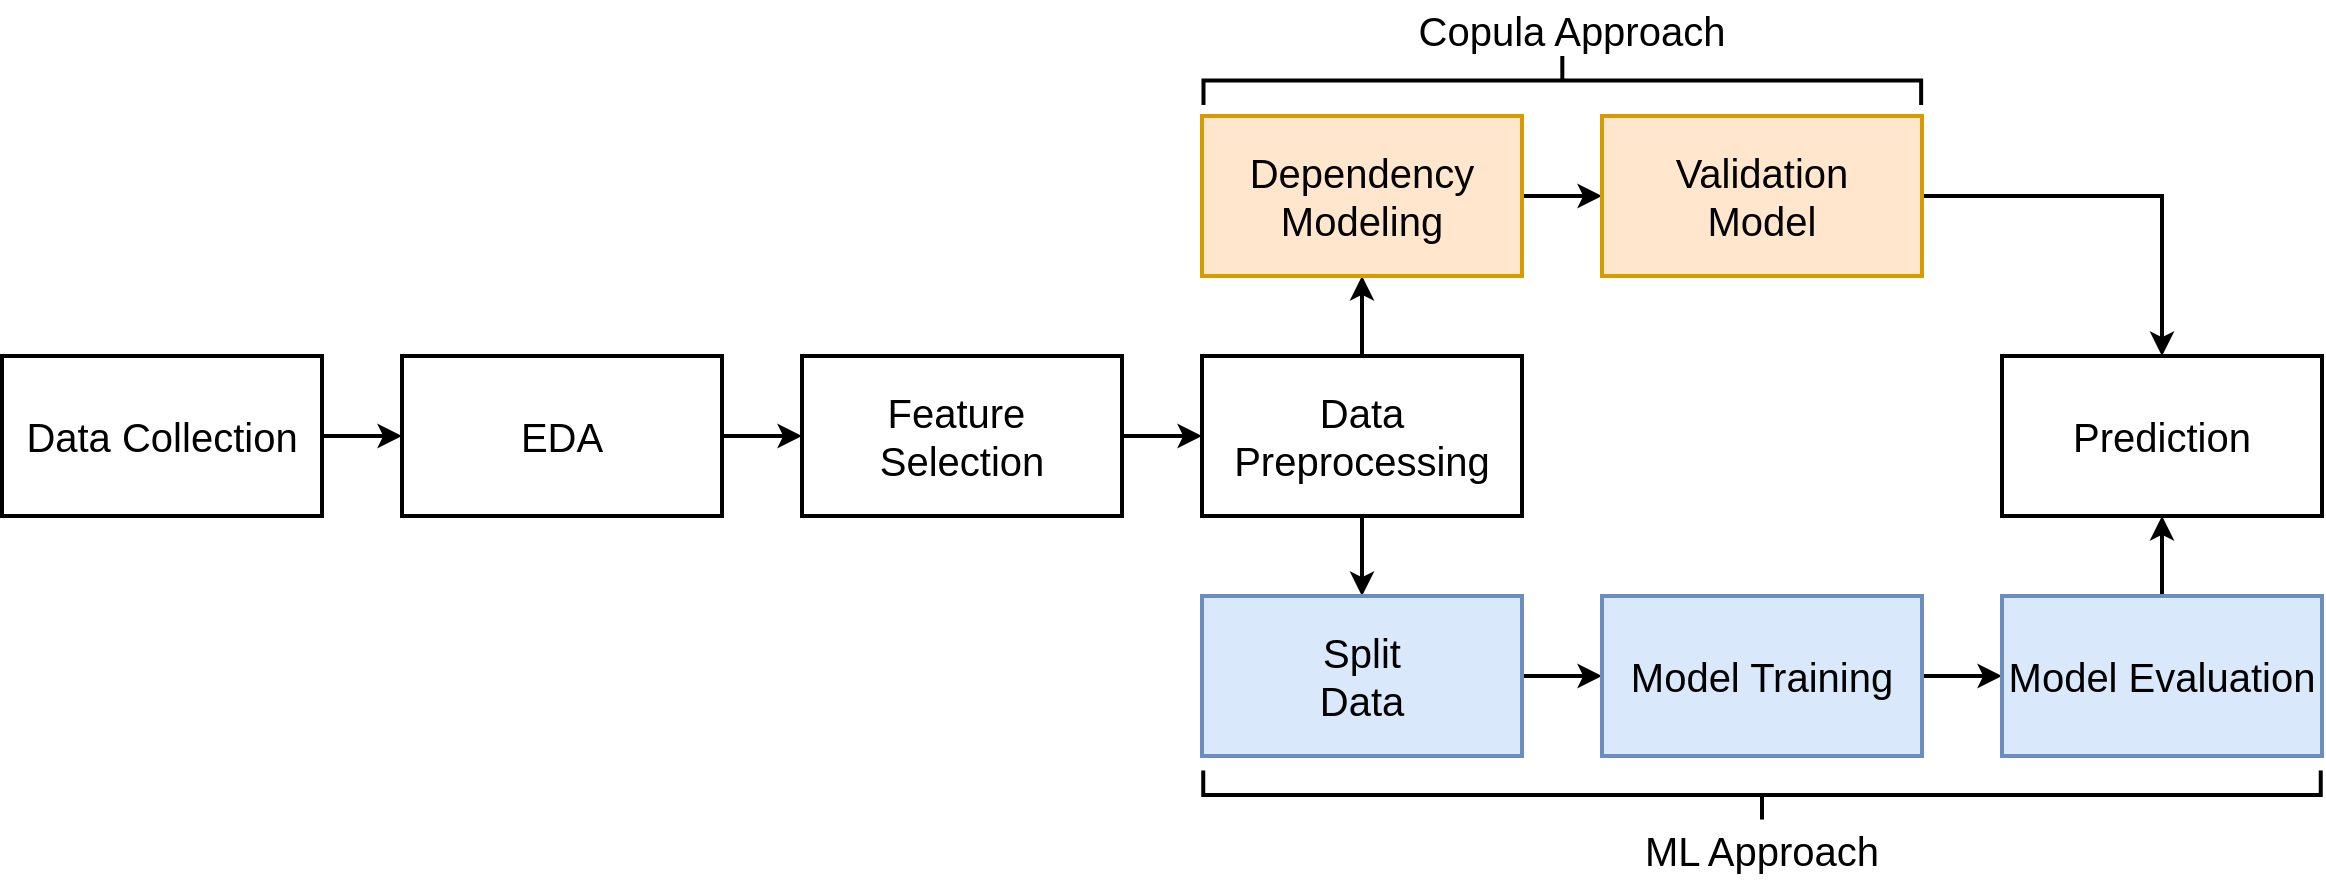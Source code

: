 <mxfile version="24.7.17">
  <diagram id="C5RBs43oDa-KdzZeNtuy" name="Page-1">
    <mxGraphModel dx="2658" dy="807" grid="1" gridSize="10" guides="1" tooltips="1" connect="1" arrows="1" fold="1" page="1" pageScale="1" pageWidth="1169" pageHeight="827" math="0" shadow="0">
      <root>
        <mxCell id="WIyWlLk6GJQsqaUBKTNV-0" />
        <mxCell id="WIyWlLk6GJQsqaUBKTNV-1" parent="WIyWlLk6GJQsqaUBKTNV-0" />
        <mxCell id="Xng1pRIdibVuhaVN_rS9-64" style="edgeStyle=orthogonalEdgeStyle;rounded=0;orthogonalLoop=1;jettySize=auto;html=1;exitX=1;exitY=0.5;exitDx=0;exitDy=0;entryX=0;entryY=0.5;entryDx=0;entryDy=0;fontSize=20;strokeWidth=2;" parent="WIyWlLk6GJQsqaUBKTNV-1" source="Xng1pRIdibVuhaVN_rS9-54" target="Xng1pRIdibVuhaVN_rS9-55" edge="1">
          <mxGeometry relative="1" as="geometry" />
        </mxCell>
        <mxCell id="Xng1pRIdibVuhaVN_rS9-54" value="&lt;span style=&quot;font-size: 20px;&quot;&gt;Data Collection&lt;/span&gt;" style="rounded=0;whiteSpace=wrap;html=1;fontSize=20;strokeWidth=2;" parent="WIyWlLk6GJQsqaUBKTNV-1" vertex="1">
          <mxGeometry y="278" width="160" height="80" as="geometry" />
        </mxCell>
        <mxCell id="Xng1pRIdibVuhaVN_rS9-65" style="edgeStyle=orthogonalEdgeStyle;rounded=0;orthogonalLoop=1;jettySize=auto;html=1;exitX=1;exitY=0.5;exitDx=0;exitDy=0;entryX=0;entryY=0.5;entryDx=0;entryDy=0;fontSize=20;strokeWidth=2;" parent="WIyWlLk6GJQsqaUBKTNV-1" source="Xng1pRIdibVuhaVN_rS9-55" target="Xng1pRIdibVuhaVN_rS9-56" edge="1">
          <mxGeometry relative="1" as="geometry" />
        </mxCell>
        <mxCell id="Xng1pRIdibVuhaVN_rS9-55" value="&lt;span style=&quot;font-size: 20px;&quot;&gt;EDA&lt;/span&gt;" style="rounded=0;whiteSpace=wrap;html=1;fontSize=20;strokeWidth=2;" parent="WIyWlLk6GJQsqaUBKTNV-1" vertex="1">
          <mxGeometry x="200" y="278" width="160" height="80" as="geometry" />
        </mxCell>
        <mxCell id="Xng1pRIdibVuhaVN_rS9-66" style="edgeStyle=orthogonalEdgeStyle;rounded=0;orthogonalLoop=1;jettySize=auto;html=1;exitX=1;exitY=0.5;exitDx=0;exitDy=0;entryX=0;entryY=0.5;entryDx=0;entryDy=0;fontSize=20;strokeWidth=2;" parent="WIyWlLk6GJQsqaUBKTNV-1" source="Xng1pRIdibVuhaVN_rS9-56" target="Xng1pRIdibVuhaVN_rS9-57" edge="1">
          <mxGeometry relative="1" as="geometry" />
        </mxCell>
        <mxCell id="Xng1pRIdibVuhaVN_rS9-56" value="&lt;span style=&quot;font-size: 20px;&quot;&gt;Feature&amp;nbsp;&lt;/span&gt;&lt;div style=&quot;font-size: 20px;&quot;&gt;Selection&lt;/div&gt;" style="rounded=0;whiteSpace=wrap;html=1;fontSize=20;strokeWidth=2;" parent="WIyWlLk6GJQsqaUBKTNV-1" vertex="1">
          <mxGeometry x="400" y="278" width="160" height="80" as="geometry" />
        </mxCell>
        <mxCell id="Xng1pRIdibVuhaVN_rS9-67" style="edgeStyle=orthogonalEdgeStyle;rounded=0;orthogonalLoop=1;jettySize=auto;html=1;exitX=0.5;exitY=0;exitDx=0;exitDy=0;entryX=0.5;entryY=1;entryDx=0;entryDy=0;fontSize=20;strokeWidth=2;" parent="WIyWlLk6GJQsqaUBKTNV-1" source="Xng1pRIdibVuhaVN_rS9-57" target="Xng1pRIdibVuhaVN_rS9-59" edge="1">
          <mxGeometry relative="1" as="geometry" />
        </mxCell>
        <mxCell id="Xng1pRIdibVuhaVN_rS9-69" style="edgeStyle=orthogonalEdgeStyle;rounded=0;orthogonalLoop=1;jettySize=auto;html=1;exitX=0.5;exitY=1;exitDx=0;exitDy=0;entryX=0.5;entryY=0;entryDx=0;entryDy=0;fontSize=20;strokeWidth=2;" parent="WIyWlLk6GJQsqaUBKTNV-1" source="Xng1pRIdibVuhaVN_rS9-57" target="Xng1pRIdibVuhaVN_rS9-58" edge="1">
          <mxGeometry relative="1" as="geometry" />
        </mxCell>
        <mxCell id="Xng1pRIdibVuhaVN_rS9-57" value="&lt;span style=&quot;font-size: 20px;&quot;&gt;Data Preprocessing&lt;/span&gt;" style="rounded=0;whiteSpace=wrap;html=1;fontSize=20;strokeWidth=2;" parent="WIyWlLk6GJQsqaUBKTNV-1" vertex="1">
          <mxGeometry x="600" y="278" width="160" height="80" as="geometry" />
        </mxCell>
        <mxCell id="Xng1pRIdibVuhaVN_rS9-70" style="edgeStyle=orthogonalEdgeStyle;rounded=0;orthogonalLoop=1;jettySize=auto;html=1;exitX=1;exitY=0.5;exitDx=0;exitDy=0;entryX=0;entryY=0.5;entryDx=0;entryDy=0;fontSize=20;strokeWidth=2;" parent="WIyWlLk6GJQsqaUBKTNV-1" source="Xng1pRIdibVuhaVN_rS9-58" target="Xng1pRIdibVuhaVN_rS9-62" edge="1">
          <mxGeometry relative="1" as="geometry" />
        </mxCell>
        <mxCell id="Xng1pRIdibVuhaVN_rS9-58" value="&lt;span style=&quot;font-size: 20px;&quot;&gt;Split&lt;/span&gt;&lt;div style=&quot;font-size: 20px;&quot;&gt;Data&lt;/div&gt;" style="rounded=0;whiteSpace=wrap;html=1;fontSize=20;strokeWidth=2;fillColor=#dae8fc;strokeColor=#6c8ebf;" parent="WIyWlLk6GJQsqaUBKTNV-1" vertex="1">
          <mxGeometry x="600" y="398" width="160" height="80" as="geometry" />
        </mxCell>
        <mxCell id="Xng1pRIdibVuhaVN_rS9-68" style="edgeStyle=orthogonalEdgeStyle;rounded=0;orthogonalLoop=1;jettySize=auto;html=1;exitX=1;exitY=0.5;exitDx=0;exitDy=0;entryX=0;entryY=0.5;entryDx=0;entryDy=0;fontSize=20;strokeWidth=2;" parent="WIyWlLk6GJQsqaUBKTNV-1" source="Xng1pRIdibVuhaVN_rS9-59" target="Xng1pRIdibVuhaVN_rS9-60" edge="1">
          <mxGeometry relative="1" as="geometry" />
        </mxCell>
        <mxCell id="Xng1pRIdibVuhaVN_rS9-59" value="&lt;span style=&quot;font-size: 20px;&quot;&gt;Dependency&lt;/span&gt;&lt;div style=&quot;font-size: 20px;&quot;&gt;Modeling&lt;/div&gt;" style="rounded=0;whiteSpace=wrap;html=1;fontSize=20;strokeWidth=2;fillColor=#ffe6cc;strokeColor=#d79b00;" parent="WIyWlLk6GJQsqaUBKTNV-1" vertex="1">
          <mxGeometry x="600" y="158" width="160" height="80" as="geometry" />
        </mxCell>
        <mxCell id="Xng1pRIdibVuhaVN_rS9-73" style="edgeStyle=orthogonalEdgeStyle;rounded=0;orthogonalLoop=1;jettySize=auto;html=1;exitX=1;exitY=0.5;exitDx=0;exitDy=0;entryX=0.5;entryY=0;entryDx=0;entryDy=0;fontSize=20;strokeWidth=2;" parent="WIyWlLk6GJQsqaUBKTNV-1" source="Xng1pRIdibVuhaVN_rS9-60" target="Xng1pRIdibVuhaVN_rS9-61" edge="1">
          <mxGeometry relative="1" as="geometry" />
        </mxCell>
        <mxCell id="Xng1pRIdibVuhaVN_rS9-60" value="&lt;span style=&quot;font-size: 20px;&quot;&gt;Validation&lt;/span&gt;&lt;div style=&quot;font-size: 20px;&quot;&gt;Model&lt;/div&gt;" style="rounded=0;whiteSpace=wrap;html=1;fontSize=20;strokeWidth=2;fillColor=#ffe6cc;strokeColor=#d79b00;" parent="WIyWlLk6GJQsqaUBKTNV-1" vertex="1">
          <mxGeometry x="800" y="158" width="160" height="80" as="geometry" />
        </mxCell>
        <mxCell id="Xng1pRIdibVuhaVN_rS9-61" value="&lt;span style=&quot;font-size: 20px;&quot;&gt;Prediction&lt;/span&gt;" style="rounded=0;whiteSpace=wrap;html=1;fontSize=20;strokeWidth=2;" parent="WIyWlLk6GJQsqaUBKTNV-1" vertex="1">
          <mxGeometry x="1000" y="278" width="160" height="80" as="geometry" />
        </mxCell>
        <mxCell id="Xng1pRIdibVuhaVN_rS9-71" style="edgeStyle=orthogonalEdgeStyle;rounded=0;orthogonalLoop=1;jettySize=auto;html=1;exitX=1;exitY=0.5;exitDx=0;exitDy=0;entryX=0;entryY=0.5;entryDx=0;entryDy=0;fontSize=20;strokeWidth=2;" parent="WIyWlLk6GJQsqaUBKTNV-1" source="Xng1pRIdibVuhaVN_rS9-62" target="Xng1pRIdibVuhaVN_rS9-63" edge="1">
          <mxGeometry relative="1" as="geometry" />
        </mxCell>
        <mxCell id="Xng1pRIdibVuhaVN_rS9-62" value="&lt;span style=&quot;font-size: 20px;&quot;&gt;Model Training&lt;/span&gt;" style="rounded=0;whiteSpace=wrap;html=1;fontSize=20;strokeWidth=2;fillColor=#dae8fc;strokeColor=#6c8ebf;" parent="WIyWlLk6GJQsqaUBKTNV-1" vertex="1">
          <mxGeometry x="800" y="398" width="160" height="80" as="geometry" />
        </mxCell>
        <mxCell id="Xng1pRIdibVuhaVN_rS9-72" style="edgeStyle=orthogonalEdgeStyle;rounded=0;orthogonalLoop=1;jettySize=auto;html=1;exitX=0.5;exitY=0;exitDx=0;exitDy=0;entryX=0.5;entryY=1;entryDx=0;entryDy=0;fontSize=20;strokeWidth=2;" parent="WIyWlLk6GJQsqaUBKTNV-1" source="Xng1pRIdibVuhaVN_rS9-63" target="Xng1pRIdibVuhaVN_rS9-61" edge="1">
          <mxGeometry relative="1" as="geometry" />
        </mxCell>
        <mxCell id="Xng1pRIdibVuhaVN_rS9-63" value="&lt;span style=&quot;font-size: 20px;&quot;&gt;Model Evaluation&lt;/span&gt;" style="rounded=0;whiteSpace=wrap;html=1;fontSize=20;strokeWidth=2;fillColor=#dae8fc;strokeColor=#6c8ebf;" parent="WIyWlLk6GJQsqaUBKTNV-1" vertex="1">
          <mxGeometry x="1000" y="398" width="160" height="80" as="geometry" />
        </mxCell>
        <mxCell id="wX0jc36ysRBeBsAULj1M-0" value="&lt;font style=&quot;font-size: 20px;&quot;&gt;Copula Approach&lt;/font&gt;" style="text;html=1;align=center;verticalAlign=middle;whiteSpace=wrap;rounded=0;" vertex="1" parent="WIyWlLk6GJQsqaUBKTNV-1">
          <mxGeometry x="690" y="100" width="190" height="30" as="geometry" />
        </mxCell>
        <mxCell id="wX0jc36ysRBeBsAULj1M-1" value="&lt;font style=&quot;font-size: 20px;&quot;&gt;ML Approach&lt;/font&gt;" style="text;html=1;align=center;verticalAlign=middle;whiteSpace=wrap;rounded=0;" vertex="1" parent="WIyWlLk6GJQsqaUBKTNV-1">
          <mxGeometry x="785" y="510" width="190" height="30" as="geometry" />
        </mxCell>
        <mxCell id="wX0jc36ysRBeBsAULj1M-2" value="" style="strokeWidth=2;html=1;shape=mxgraph.flowchart.annotation_2;align=left;labelPosition=right;pointerEvents=1;rotation=-90;" vertex="1" parent="WIyWlLk6GJQsqaUBKTNV-1">
          <mxGeometry x="867.75" y="218.13" width="24.5" height="558.75" as="geometry" />
        </mxCell>
        <mxCell id="wX0jc36ysRBeBsAULj1M-3" value="" style="strokeWidth=2;html=1;shape=mxgraph.flowchart.annotation_2;align=left;labelPosition=right;pointerEvents=1;rotation=90;" vertex="1" parent="WIyWlLk6GJQsqaUBKTNV-1">
          <mxGeometry x="767.91" y="-39.16" width="24.5" height="358.82" as="geometry" />
        </mxCell>
      </root>
    </mxGraphModel>
  </diagram>
</mxfile>
